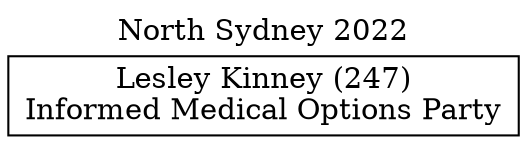 // House preference flow
digraph "Lesley Kinney (247)_North Sydney_2022" {
	graph [label="North Sydney 2022" labelloc=t mclimit=10]
	node [shape=box]
	"Lesley Kinney (247)" [label="Lesley Kinney (247)
Informed Medical Options Party"]
}
